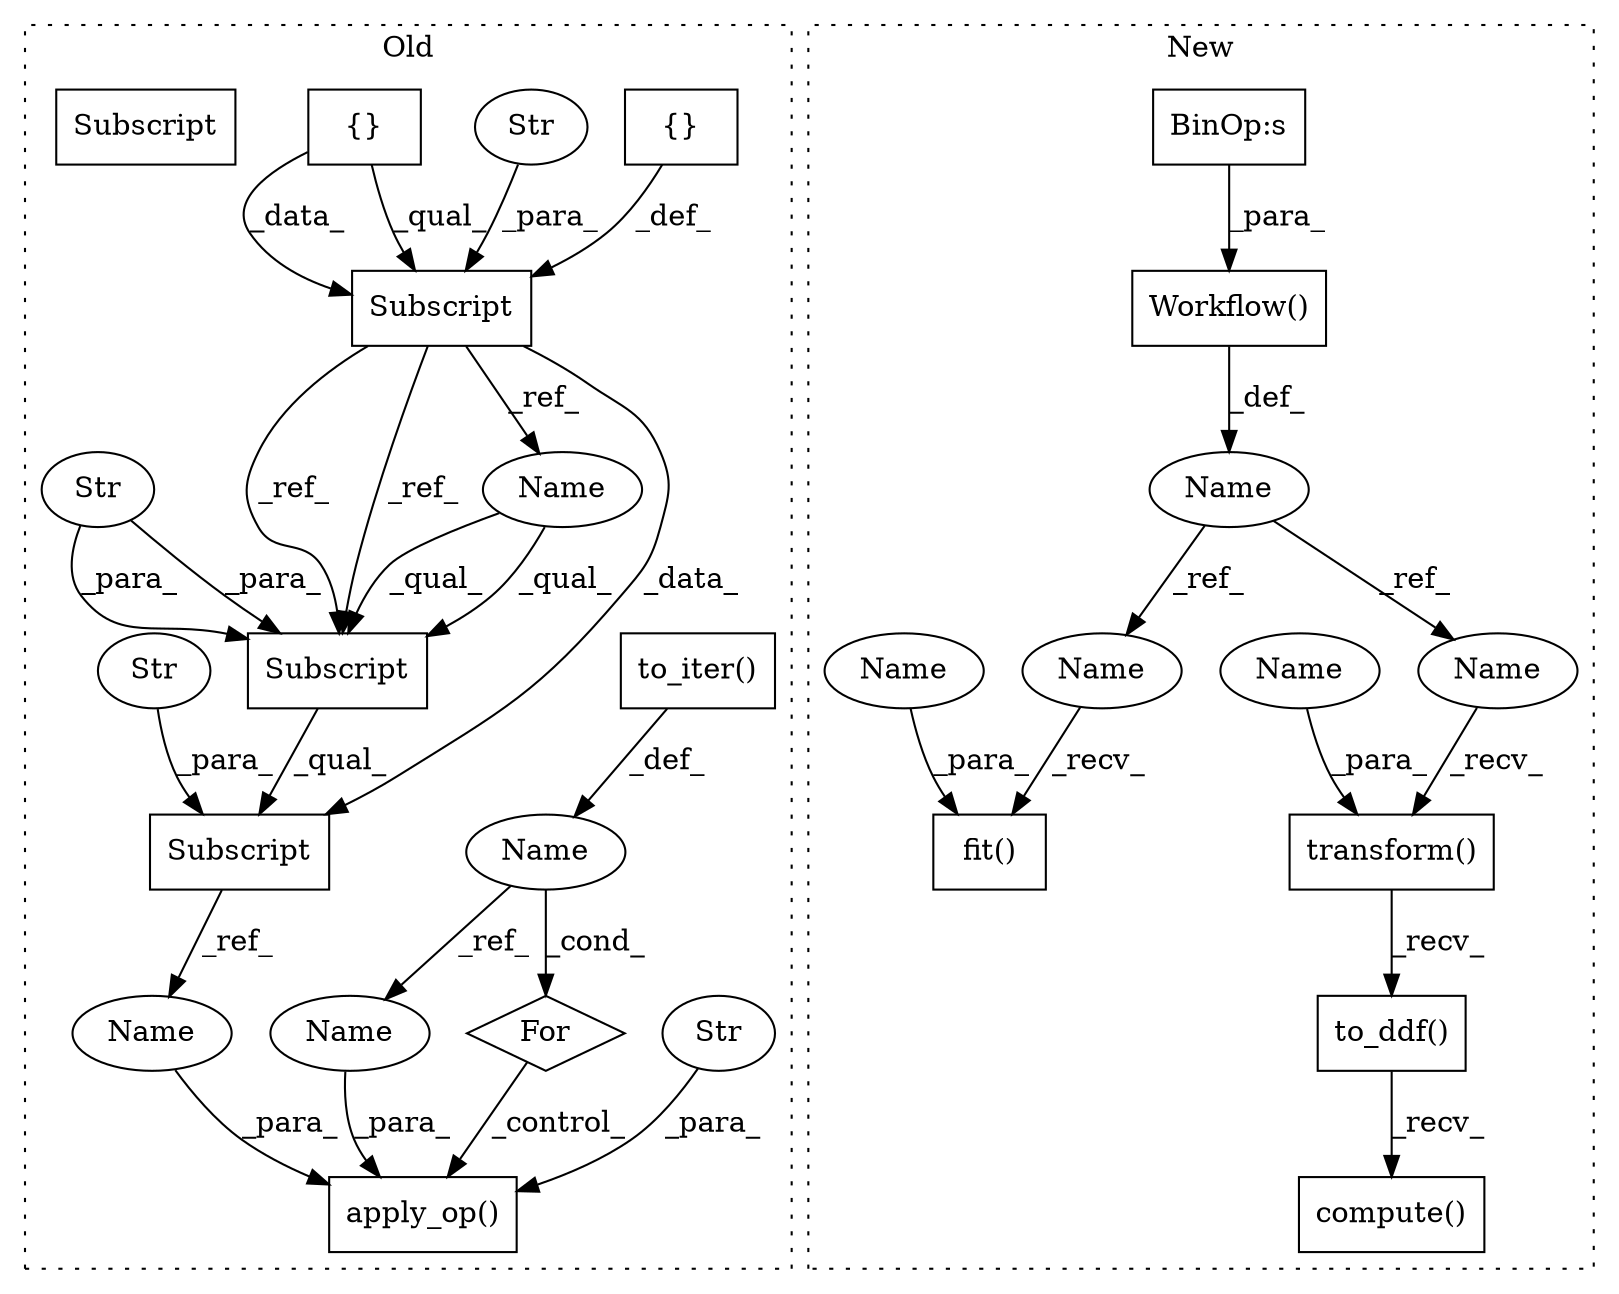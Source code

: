 digraph G {
subgraph cluster0 {
1 [label="For" a="107" s="40827,40855" l="4,10" shape="diamond"];
3 [label="apply_op()" a="75" s="40875,40927" l="22,1" shape="box"];
4 [label="Str" a="66" s="40915" l="12" shape="ellipse"];
6 [label="to_iter()" a="75" s="40838" l="17" shape="box"];
7 [label="Name" a="87" s="40831" l="3" shape="ellipse"];
10 [label="{}" a="95" s="40763,40764" l="2,1" shape="box"];
11 [label="Subscript" a="63" s="40735,0" l="25,0" shape="box"];
12 [label="Str" a="66" s="40747" l="12" shape="ellipse"];
13 [label="{}" a="95" s="40728,40729" l="2,1" shape="box"];
14 [label="Subscript" a="63" s="40770,0" l="33,0" shape="box"];
15 [label="Str" a="66" s="40796" l="6" shape="ellipse"];
16 [label="Subscript" a="63" s="40770,0" l="25,0" shape="box"];
17 [label="Str" a="66" s="40782" l="12" shape="ellipse"];
25 [label="Subscript" a="63" s="40770,0" l="25,0" shape="box"];
26 [label="Name" a="87" s="40770" l="11" shape="ellipse"];
27 [label="Name" a="87" s="40897" l="3" shape="ellipse"];
28 [label="Name" a="87" s="40902" l="11" shape="ellipse"];
label = "Old";
style="dotted";
}
subgraph cluster1 {
2 [label="Workflow()" a="75" s="26859,26893" l="19,1" shape="box"];
5 [label="to_ddf()" a="75" s="26936" l="37" shape="box"];
8 [label="fit()" a="75" s="26899,26920" l="14,1" shape="box"];
9 [label="compute()" a="75" s="26936" l="47" shape="box"];
18 [label="transform()" a="75" s="26936,26963" l="20,1" shape="box"];
19 [label="BinOp:s" a="82" s="26826" l="4" shape="box"];
20 [label="Name" a="87" s="26847" l="9" shape="ellipse"];
21 [label="Name" a="87" s="26936" l="9" shape="ellipse"];
22 [label="Name" a="87" s="26899" l="9" shape="ellipse"];
23 [label="Name" a="87" s="26956" l="7" shape="ellipse"];
24 [label="Name" a="87" s="26913" l="7" shape="ellipse"];
label = "New";
style="dotted";
}
1 -> 3 [label="_control_"];
2 -> 20 [label="_def_"];
4 -> 3 [label="_para_"];
5 -> 9 [label="_recv_"];
6 -> 7 [label="_def_"];
7 -> 27 [label="_ref_"];
7 -> 1 [label="_cond_"];
10 -> 11 [label="_def_"];
11 -> 25 [label="_ref_"];
11 -> 14 [label="_data_"];
11 -> 25 [label="_ref_"];
11 -> 26 [label="_ref_"];
12 -> 11 [label="_para_"];
13 -> 11 [label="_data_"];
13 -> 11 [label="_qual_"];
14 -> 28 [label="_ref_"];
15 -> 14 [label="_para_"];
17 -> 25 [label="_para_"];
17 -> 25 [label="_para_"];
18 -> 5 [label="_recv_"];
19 -> 2 [label="_para_"];
20 -> 22 [label="_ref_"];
20 -> 21 [label="_ref_"];
21 -> 18 [label="_recv_"];
22 -> 8 [label="_recv_"];
23 -> 18 [label="_para_"];
24 -> 8 [label="_para_"];
25 -> 14 [label="_qual_"];
26 -> 25 [label="_qual_"];
26 -> 25 [label="_qual_"];
27 -> 3 [label="_para_"];
28 -> 3 [label="_para_"];
}